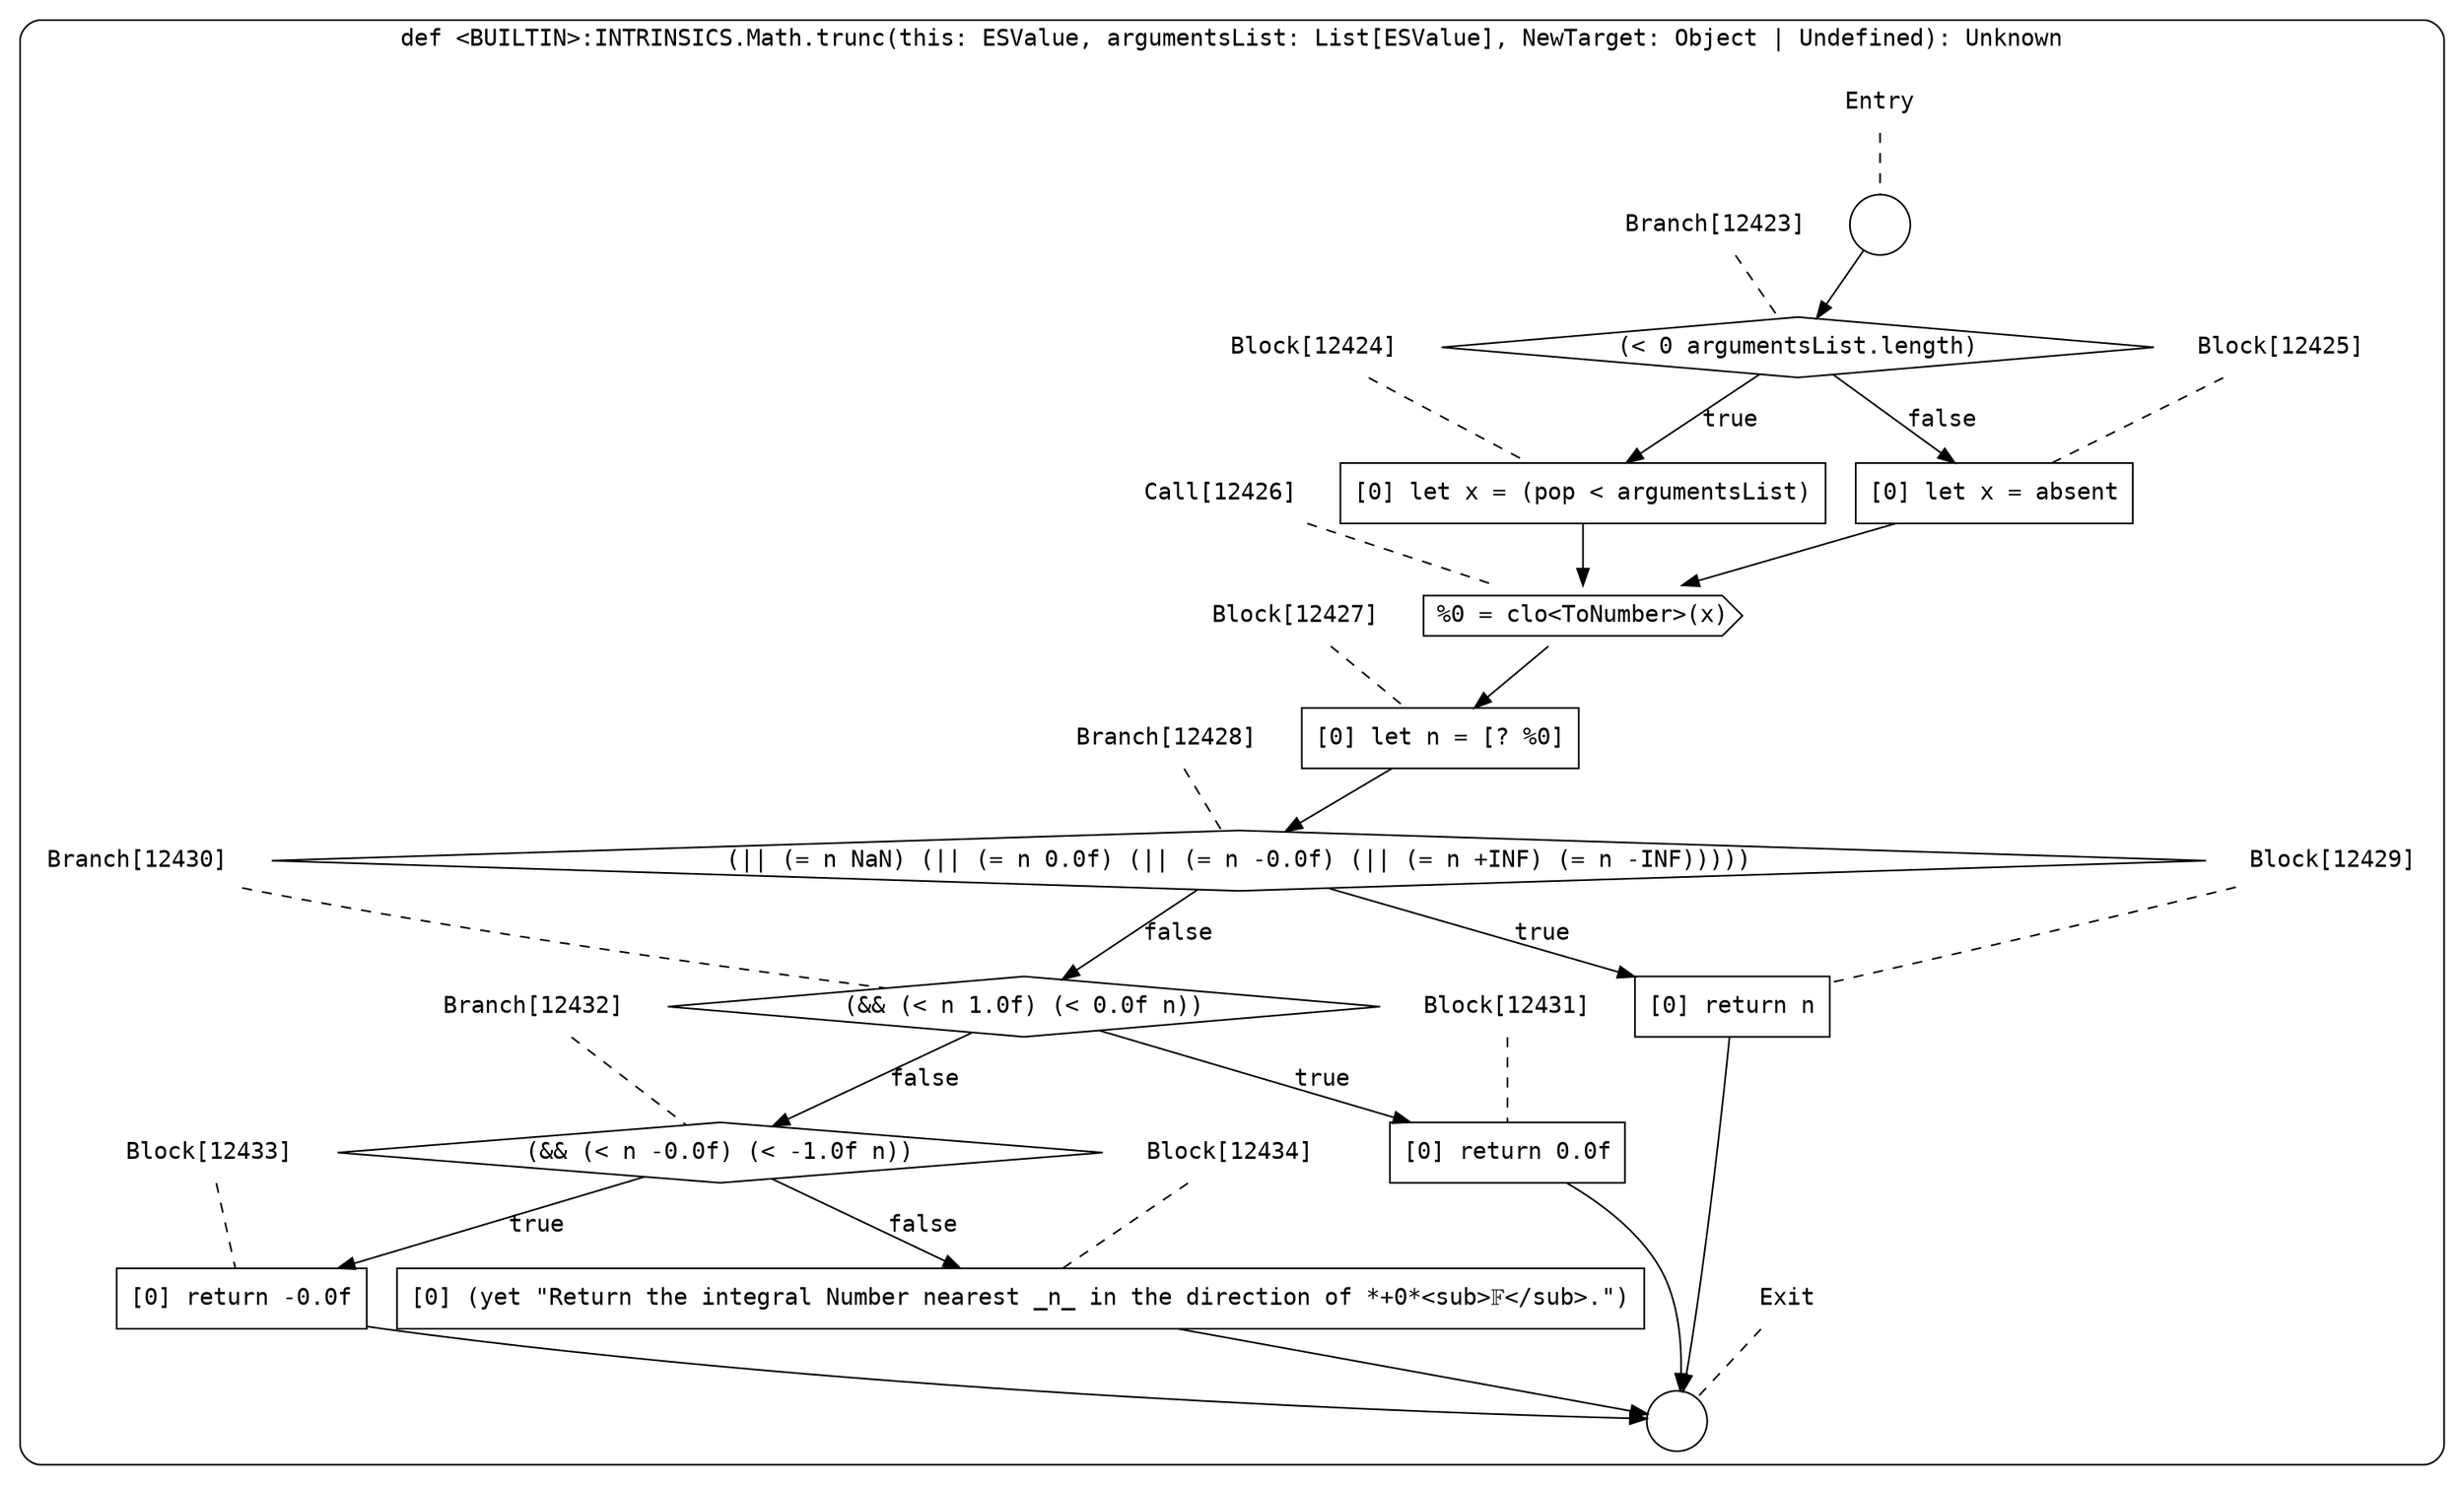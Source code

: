 digraph {
  graph [fontname = "Consolas"]
  node [fontname = "Consolas"]
  edge [fontname = "Consolas"]
  subgraph cluster2109 {
    label = "def <BUILTIN>:INTRINSICS.Math.trunc(this: ESValue, argumentsList: List[ESValue], NewTarget: Object | Undefined): Unknown"
    style = rounded
    cluster2109_entry_name [shape=none, label=<<font color="black">Entry</font>>]
    cluster2109_entry_name -> cluster2109_entry [arrowhead=none, color="black", style=dashed]
    cluster2109_entry [shape=circle label=" " color="black" fillcolor="white" style=filled]
    cluster2109_entry -> node12423 [color="black"]
    cluster2109_exit_name [shape=none, label=<<font color="black">Exit</font>>]
    cluster2109_exit_name -> cluster2109_exit [arrowhead=none, color="black", style=dashed]
    cluster2109_exit [shape=circle label=" " color="black" fillcolor="white" style=filled]
    node12423_name [shape=none, label=<<font color="black">Branch[12423]</font>>]
    node12423_name -> node12423 [arrowhead=none, color="black", style=dashed]
    node12423 [shape=diamond, label=<<font color="black">(&lt; 0 argumentsList.length)</font>> color="black" fillcolor="white", style=filled]
    node12423 -> node12424 [label=<<font color="black">true</font>> color="black"]
    node12423 -> node12425 [label=<<font color="black">false</font>> color="black"]
    node12424_name [shape=none, label=<<font color="black">Block[12424]</font>>]
    node12424_name -> node12424 [arrowhead=none, color="black", style=dashed]
    node12424 [shape=box, label=<<font color="black">[0] let x = (pop &lt; argumentsList)<BR ALIGN="LEFT"/></font>> color="black" fillcolor="white", style=filled]
    node12424 -> node12426 [color="black"]
    node12425_name [shape=none, label=<<font color="black">Block[12425]</font>>]
    node12425_name -> node12425 [arrowhead=none, color="black", style=dashed]
    node12425 [shape=box, label=<<font color="black">[0] let x = absent<BR ALIGN="LEFT"/></font>> color="black" fillcolor="white", style=filled]
    node12425 -> node12426 [color="black"]
    node12426_name [shape=none, label=<<font color="black">Call[12426]</font>>]
    node12426_name -> node12426 [arrowhead=none, color="black", style=dashed]
    node12426 [shape=cds, label=<<font color="black">%0 = clo&lt;ToNumber&gt;(x)</font>> color="black" fillcolor="white", style=filled]
    node12426 -> node12427 [color="black"]
    node12427_name [shape=none, label=<<font color="black">Block[12427]</font>>]
    node12427_name -> node12427 [arrowhead=none, color="black", style=dashed]
    node12427 [shape=box, label=<<font color="black">[0] let n = [? %0]<BR ALIGN="LEFT"/></font>> color="black" fillcolor="white", style=filled]
    node12427 -> node12428 [color="black"]
    node12428_name [shape=none, label=<<font color="black">Branch[12428]</font>>]
    node12428_name -> node12428 [arrowhead=none, color="black", style=dashed]
    node12428 [shape=diamond, label=<<font color="black">(|| (= n NaN) (|| (= n 0.0f) (|| (= n -0.0f) (|| (= n +INF) (= n -INF)))))</font>> color="black" fillcolor="white", style=filled]
    node12428 -> node12429 [label=<<font color="black">true</font>> color="black"]
    node12428 -> node12430 [label=<<font color="black">false</font>> color="black"]
    node12429_name [shape=none, label=<<font color="black">Block[12429]</font>>]
    node12429_name -> node12429 [arrowhead=none, color="black", style=dashed]
    node12429 [shape=box, label=<<font color="black">[0] return n<BR ALIGN="LEFT"/></font>> color="black" fillcolor="white", style=filled]
    node12429 -> cluster2109_exit [color="black"]
    node12430_name [shape=none, label=<<font color="black">Branch[12430]</font>>]
    node12430_name -> node12430 [arrowhead=none, color="black", style=dashed]
    node12430 [shape=diamond, label=<<font color="black">(&amp;&amp; (&lt; n 1.0f) (&lt; 0.0f n))</font>> color="black" fillcolor="white", style=filled]
    node12430 -> node12431 [label=<<font color="black">true</font>> color="black"]
    node12430 -> node12432 [label=<<font color="black">false</font>> color="black"]
    node12431_name [shape=none, label=<<font color="black">Block[12431]</font>>]
    node12431_name -> node12431 [arrowhead=none, color="black", style=dashed]
    node12431 [shape=box, label=<<font color="black">[0] return 0.0f<BR ALIGN="LEFT"/></font>> color="black" fillcolor="white", style=filled]
    node12431 -> cluster2109_exit [color="black"]
    node12432_name [shape=none, label=<<font color="black">Branch[12432]</font>>]
    node12432_name -> node12432 [arrowhead=none, color="black", style=dashed]
    node12432 [shape=diamond, label=<<font color="black">(&amp;&amp; (&lt; n -0.0f) (&lt; -1.0f n))</font>> color="black" fillcolor="white", style=filled]
    node12432 -> node12433 [label=<<font color="black">true</font>> color="black"]
    node12432 -> node12434 [label=<<font color="black">false</font>> color="black"]
    node12433_name [shape=none, label=<<font color="black">Block[12433]</font>>]
    node12433_name -> node12433 [arrowhead=none, color="black", style=dashed]
    node12433 [shape=box, label=<<font color="black">[0] return -0.0f<BR ALIGN="LEFT"/></font>> color="black" fillcolor="white", style=filled]
    node12433 -> cluster2109_exit [color="black"]
    node12434_name [shape=none, label=<<font color="black">Block[12434]</font>>]
    node12434_name -> node12434 [arrowhead=none, color="black", style=dashed]
    node12434 [shape=box, label=<<font color="black">[0] (yet &quot;Return the integral Number nearest _n_ in the direction of *+0*&lt;sub&gt;𝔽&lt;/sub&gt;.&quot;)<BR ALIGN="LEFT"/></font>> color="black" fillcolor="white", style=filled]
    node12434 -> cluster2109_exit [color="black"]
  }
}